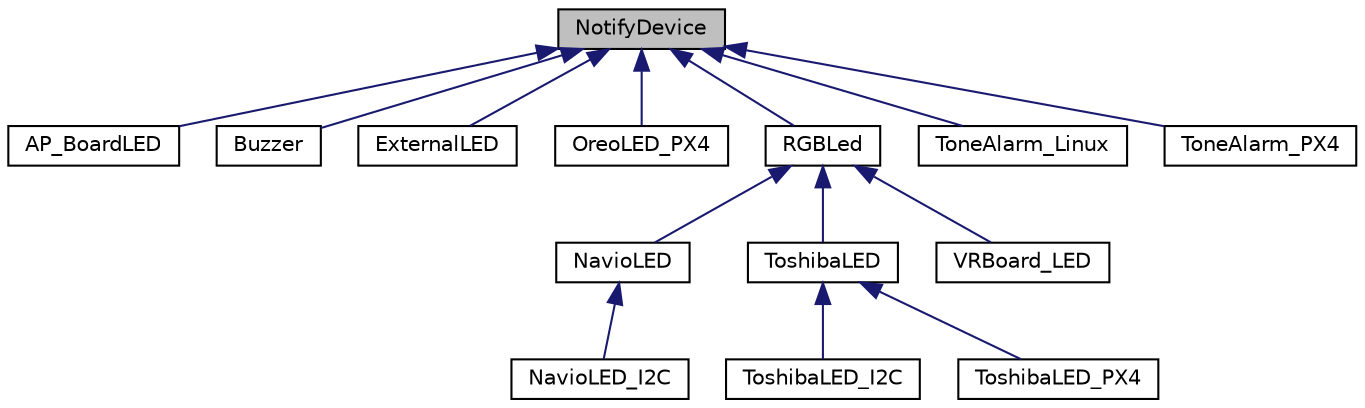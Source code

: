 digraph "NotifyDevice"
{
 // INTERACTIVE_SVG=YES
  edge [fontname="Helvetica",fontsize="10",labelfontname="Helvetica",labelfontsize="10"];
  node [fontname="Helvetica",fontsize="10",shape=record];
  Node1 [label="NotifyDevice",height=0.2,width=0.4,color="black", fillcolor="grey75", style="filled" fontcolor="black"];
  Node1 -> Node2 [dir="back",color="midnightblue",fontsize="10",style="solid",fontname="Helvetica"];
  Node2 [label="AP_BoardLED",height=0.2,width=0.4,color="black", fillcolor="white", style="filled",URL="$classAP__BoardLED.html"];
  Node1 -> Node3 [dir="back",color="midnightblue",fontsize="10",style="solid",fontname="Helvetica"];
  Node3 [label="Buzzer",height=0.2,width=0.4,color="black", fillcolor="white", style="filled",URL="$classBuzzer.html"];
  Node1 -> Node4 [dir="back",color="midnightblue",fontsize="10",style="solid",fontname="Helvetica"];
  Node4 [label="ExternalLED",height=0.2,width=0.4,color="black", fillcolor="white", style="filled",URL="$classExternalLED.html"];
  Node1 -> Node5 [dir="back",color="midnightblue",fontsize="10",style="solid",fontname="Helvetica"];
  Node5 [label="OreoLED_PX4",height=0.2,width=0.4,color="black", fillcolor="white", style="filled",URL="$classOreoLED__PX4.html"];
  Node1 -> Node6 [dir="back",color="midnightblue",fontsize="10",style="solid",fontname="Helvetica"];
  Node6 [label="RGBLed",height=0.2,width=0.4,color="black", fillcolor="white", style="filled",URL="$classRGBLed.html"];
  Node6 -> Node7 [dir="back",color="midnightblue",fontsize="10",style="solid",fontname="Helvetica"];
  Node7 [label="NavioLED",height=0.2,width=0.4,color="black", fillcolor="white", style="filled",URL="$classNavioLED.html"];
  Node7 -> Node8 [dir="back",color="midnightblue",fontsize="10",style="solid",fontname="Helvetica"];
  Node8 [label="NavioLED_I2C",height=0.2,width=0.4,color="black", fillcolor="white", style="filled",URL="$classNavioLED__I2C.html"];
  Node6 -> Node9 [dir="back",color="midnightblue",fontsize="10",style="solid",fontname="Helvetica"];
  Node9 [label="ToshibaLED",height=0.2,width=0.4,color="black", fillcolor="white", style="filled",URL="$classToshibaLED.html"];
  Node9 -> Node10 [dir="back",color="midnightblue",fontsize="10",style="solid",fontname="Helvetica"];
  Node10 [label="ToshibaLED_I2C",height=0.2,width=0.4,color="black", fillcolor="white", style="filled",URL="$classToshibaLED__I2C.html"];
  Node9 -> Node11 [dir="back",color="midnightblue",fontsize="10",style="solid",fontname="Helvetica"];
  Node11 [label="ToshibaLED_PX4",height=0.2,width=0.4,color="black", fillcolor="white", style="filled",URL="$classToshibaLED__PX4.html"];
  Node6 -> Node12 [dir="back",color="midnightblue",fontsize="10",style="solid",fontname="Helvetica"];
  Node12 [label="VRBoard_LED",height=0.2,width=0.4,color="black", fillcolor="white", style="filled",URL="$classVRBoard__LED.html"];
  Node1 -> Node13 [dir="back",color="midnightblue",fontsize="10",style="solid",fontname="Helvetica"];
  Node13 [label="ToneAlarm_Linux",height=0.2,width=0.4,color="black", fillcolor="white", style="filled",URL="$classToneAlarm__Linux.html"];
  Node1 -> Node14 [dir="back",color="midnightblue",fontsize="10",style="solid",fontname="Helvetica"];
  Node14 [label="ToneAlarm_PX4",height=0.2,width=0.4,color="black", fillcolor="white", style="filled",URL="$classToneAlarm__PX4.html"];
}
